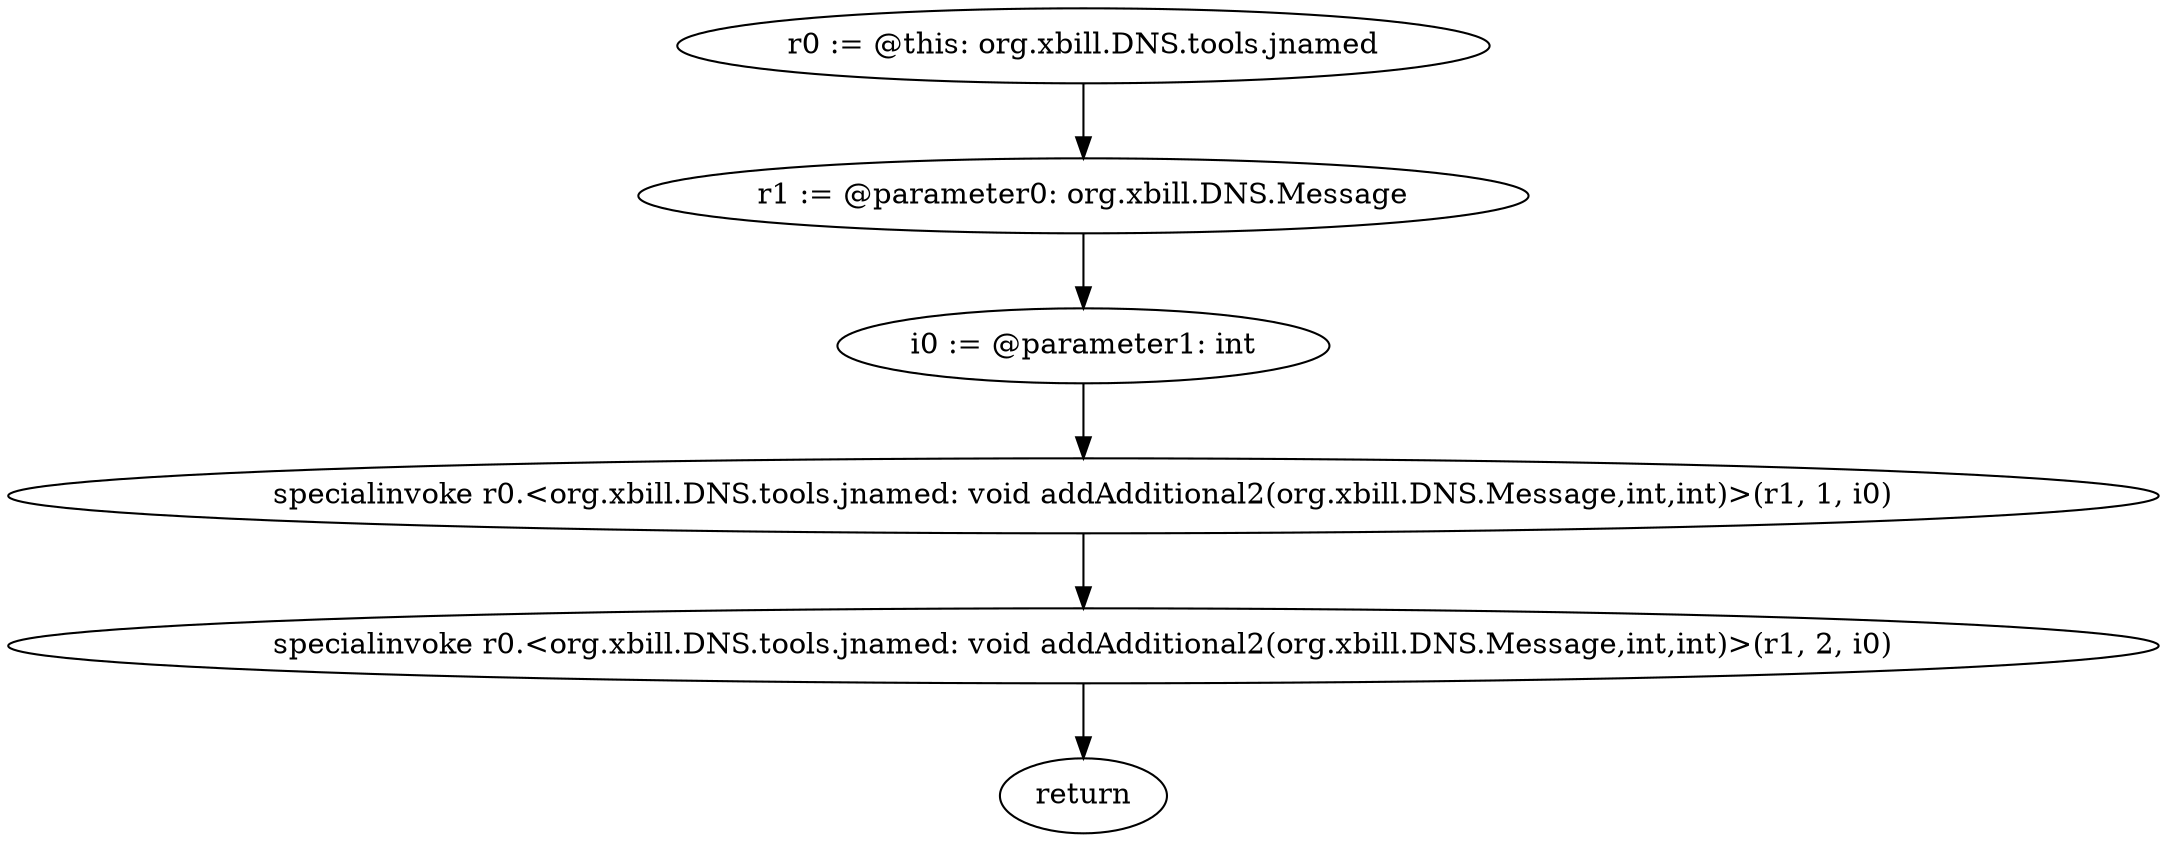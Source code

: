 digraph "unitGraph" {
    "r0 := @this: org.xbill.DNS.tools.jnamed"
    "r1 := @parameter0: org.xbill.DNS.Message"
    "i0 := @parameter1: int"
    "specialinvoke r0.<org.xbill.DNS.tools.jnamed: void addAdditional2(org.xbill.DNS.Message,int,int)>(r1, 1, i0)"
    "specialinvoke r0.<org.xbill.DNS.tools.jnamed: void addAdditional2(org.xbill.DNS.Message,int,int)>(r1, 2, i0)"
    "return"
    "r0 := @this: org.xbill.DNS.tools.jnamed"->"r1 := @parameter0: org.xbill.DNS.Message";
    "r1 := @parameter0: org.xbill.DNS.Message"->"i0 := @parameter1: int";
    "i0 := @parameter1: int"->"specialinvoke r0.<org.xbill.DNS.tools.jnamed: void addAdditional2(org.xbill.DNS.Message,int,int)>(r1, 1, i0)";
    "specialinvoke r0.<org.xbill.DNS.tools.jnamed: void addAdditional2(org.xbill.DNS.Message,int,int)>(r1, 1, i0)"->"specialinvoke r0.<org.xbill.DNS.tools.jnamed: void addAdditional2(org.xbill.DNS.Message,int,int)>(r1, 2, i0)";
    "specialinvoke r0.<org.xbill.DNS.tools.jnamed: void addAdditional2(org.xbill.DNS.Message,int,int)>(r1, 2, i0)"->"return";
}
